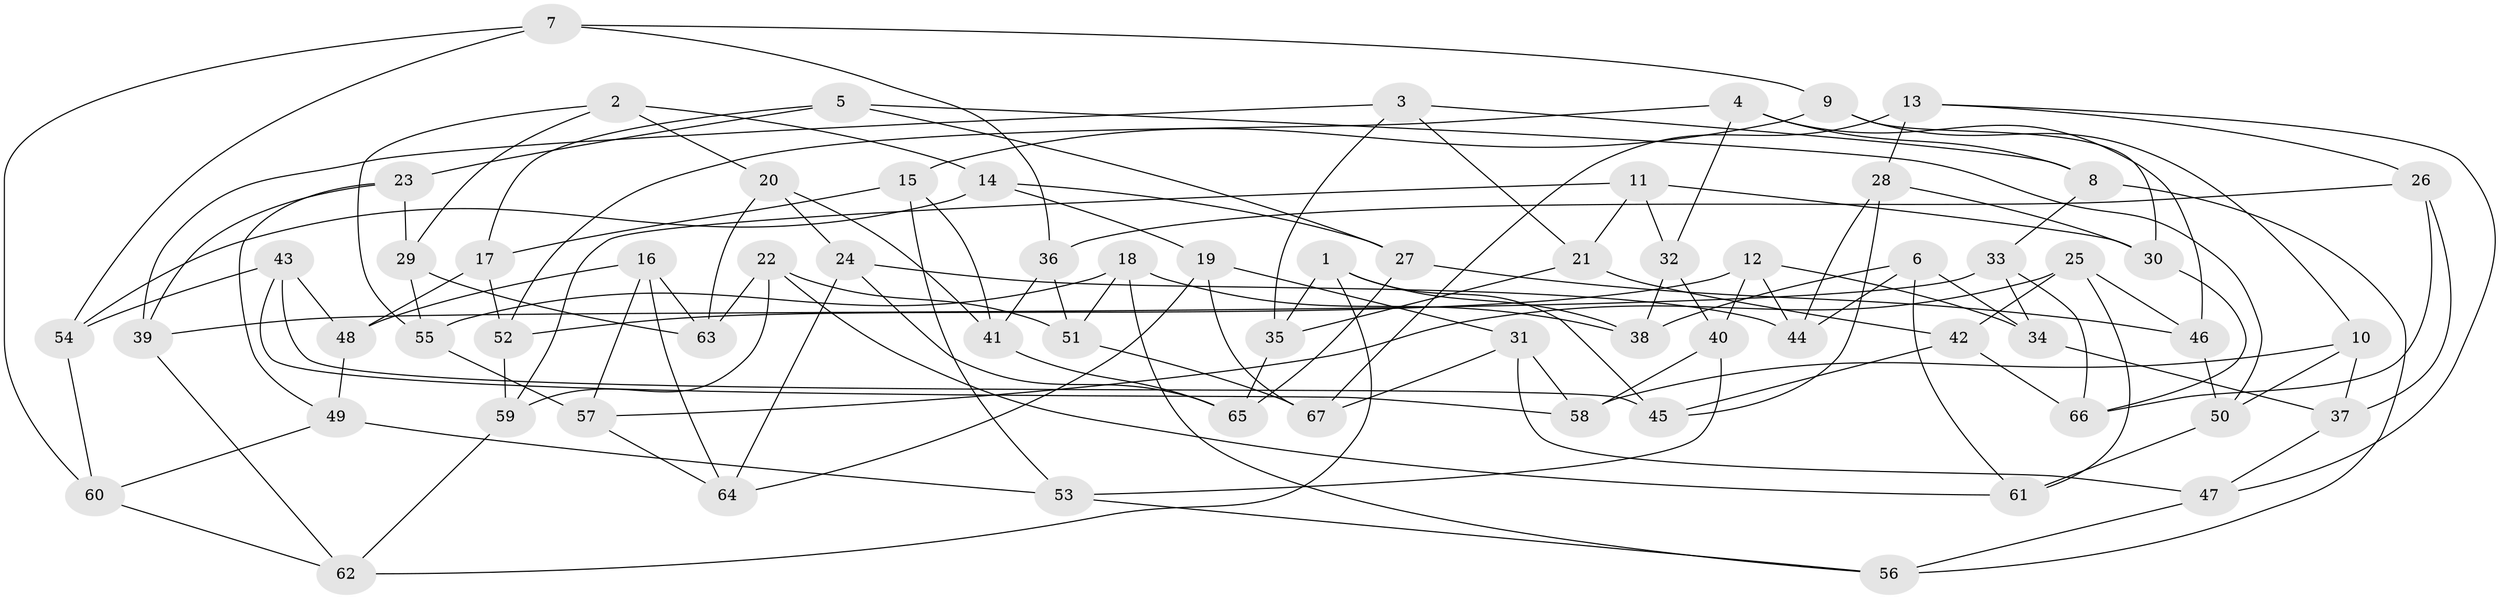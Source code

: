 // Generated by graph-tools (version 1.1) at 2025/02/03/09/25 03:02:58]
// undirected, 67 vertices, 134 edges
graph export_dot {
graph [start="1"]
  node [color=gray90,style=filled];
  1;
  2;
  3;
  4;
  5;
  6;
  7;
  8;
  9;
  10;
  11;
  12;
  13;
  14;
  15;
  16;
  17;
  18;
  19;
  20;
  21;
  22;
  23;
  24;
  25;
  26;
  27;
  28;
  29;
  30;
  31;
  32;
  33;
  34;
  35;
  36;
  37;
  38;
  39;
  40;
  41;
  42;
  43;
  44;
  45;
  46;
  47;
  48;
  49;
  50;
  51;
  52;
  53;
  54;
  55;
  56;
  57;
  58;
  59;
  60;
  61;
  62;
  63;
  64;
  65;
  66;
  67;
  1 -- 38;
  1 -- 35;
  1 -- 62;
  1 -- 45;
  2 -- 20;
  2 -- 55;
  2 -- 14;
  2 -- 29;
  3 -- 21;
  3 -- 8;
  3 -- 35;
  3 -- 39;
  4 -- 32;
  4 -- 52;
  4 -- 46;
  4 -- 8;
  5 -- 50;
  5 -- 17;
  5 -- 23;
  5 -- 27;
  6 -- 34;
  6 -- 61;
  6 -- 44;
  6 -- 38;
  7 -- 9;
  7 -- 54;
  7 -- 60;
  7 -- 36;
  8 -- 56;
  8 -- 33;
  9 -- 10;
  9 -- 15;
  9 -- 30;
  10 -- 58;
  10 -- 50;
  10 -- 37;
  11 -- 30;
  11 -- 32;
  11 -- 59;
  11 -- 21;
  12 -- 34;
  12 -- 40;
  12 -- 44;
  12 -- 52;
  13 -- 47;
  13 -- 28;
  13 -- 67;
  13 -- 26;
  14 -- 27;
  14 -- 54;
  14 -- 19;
  15 -- 17;
  15 -- 41;
  15 -- 53;
  16 -- 64;
  16 -- 57;
  16 -- 63;
  16 -- 48;
  17 -- 52;
  17 -- 48;
  18 -- 51;
  18 -- 55;
  18 -- 56;
  18 -- 38;
  19 -- 67;
  19 -- 64;
  19 -- 31;
  20 -- 63;
  20 -- 41;
  20 -- 24;
  21 -- 42;
  21 -- 35;
  22 -- 59;
  22 -- 63;
  22 -- 51;
  22 -- 61;
  23 -- 29;
  23 -- 39;
  23 -- 49;
  24 -- 64;
  24 -- 44;
  24 -- 65;
  25 -- 57;
  25 -- 42;
  25 -- 46;
  25 -- 61;
  26 -- 37;
  26 -- 36;
  26 -- 66;
  27 -- 46;
  27 -- 65;
  28 -- 45;
  28 -- 30;
  28 -- 44;
  29 -- 63;
  29 -- 55;
  30 -- 66;
  31 -- 47;
  31 -- 67;
  31 -- 58;
  32 -- 38;
  32 -- 40;
  33 -- 39;
  33 -- 66;
  33 -- 34;
  34 -- 37;
  35 -- 65;
  36 -- 51;
  36 -- 41;
  37 -- 47;
  39 -- 62;
  40 -- 53;
  40 -- 58;
  41 -- 65;
  42 -- 45;
  42 -- 66;
  43 -- 58;
  43 -- 54;
  43 -- 48;
  43 -- 45;
  46 -- 50;
  47 -- 56;
  48 -- 49;
  49 -- 53;
  49 -- 60;
  50 -- 61;
  51 -- 67;
  52 -- 59;
  53 -- 56;
  54 -- 60;
  55 -- 57;
  57 -- 64;
  59 -- 62;
  60 -- 62;
}
